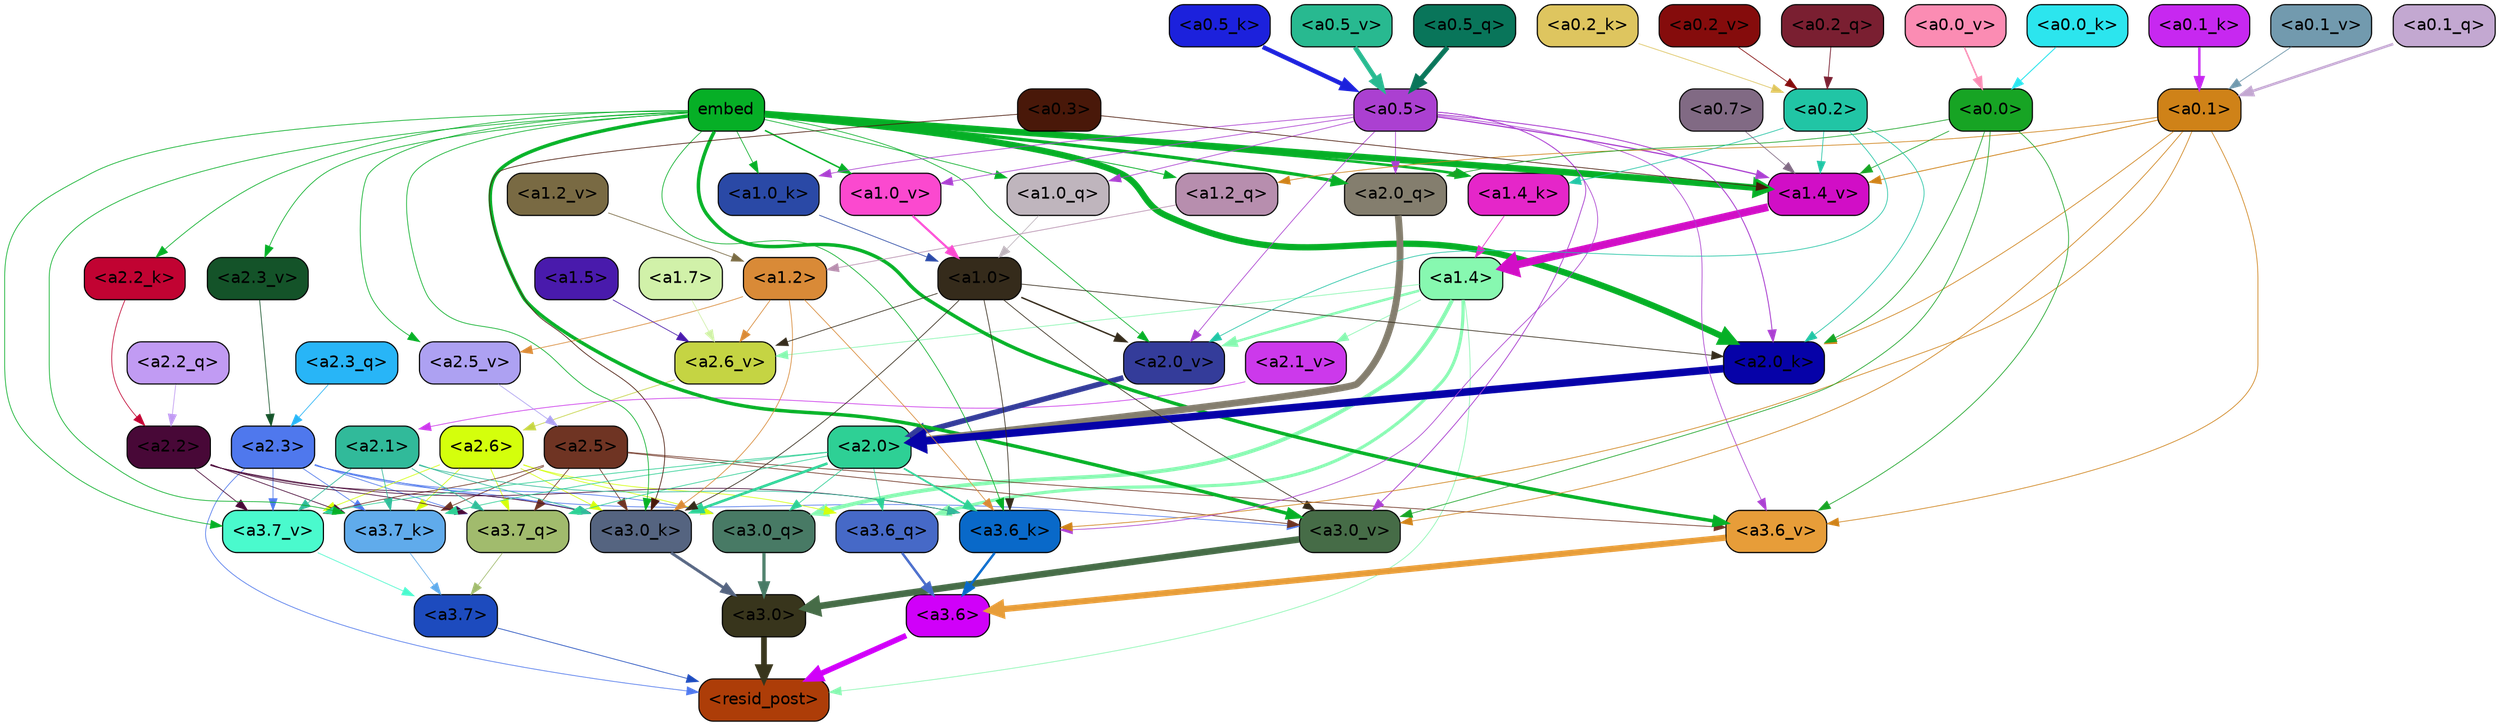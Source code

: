 strict digraph "" {
	graph [bgcolor=transparent,
		layout=dot,
		overlap=false,
		splines=true
	];
	"<a3.7>"	[color=black,
		fillcolor="#1d4bbe",
		fontname=Helvetica,
		shape=box,
		style="filled, rounded"];
	"<resid_post>"	[color=black,
		fillcolor="#ad3d08",
		fontname=Helvetica,
		shape=box,
		style="filled, rounded"];
	"<a3.7>" -> "<resid_post>"	[color="#1d4bbe",
		penwidth=0.6];
	"<a3.6>"	[color=black,
		fillcolor="#d000f9",
		fontname=Helvetica,
		shape=box,
		style="filled, rounded"];
	"<a3.6>" -> "<resid_post>"	[color="#d000f9",
		penwidth=4.751612067222595];
	"<a3.0>"	[color=black,
		fillcolor="#38351c",
		fontname=Helvetica,
		shape=box,
		style="filled, rounded"];
	"<a3.0>" -> "<resid_post>"	[color="#38351c",
		penwidth=4.884142994880676];
	"<a2.3>"	[color=black,
		fillcolor="#4f78ed",
		fontname=Helvetica,
		shape=box,
		style="filled, rounded"];
	"<a2.3>" -> "<resid_post>"	[color="#4f78ed",
		penwidth=0.6];
	"<a3.7_q>"	[color=black,
		fillcolor="#a1bb6d",
		fontname=Helvetica,
		shape=box,
		style="filled, rounded"];
	"<a2.3>" -> "<a3.7_q>"	[color="#4f78ed",
		penwidth=0.6];
	"<a3.0_q>"	[color=black,
		fillcolor="#487a65",
		fontname=Helvetica,
		shape=box,
		style="filled, rounded"];
	"<a2.3>" -> "<a3.0_q>"	[color="#4f78ed",
		penwidth=0.6];
	"<a3.7_k>"	[color=black,
		fillcolor="#60abeb",
		fontname=Helvetica,
		shape=box,
		style="filled, rounded"];
	"<a2.3>" -> "<a3.7_k>"	[color="#4f78ed",
		penwidth=0.6];
	"<a3.0_k>"	[color=black,
		fillcolor="#556480",
		fontname=Helvetica,
		shape=box,
		style="filled, rounded"];
	"<a2.3>" -> "<a3.0_k>"	[color="#4f78ed",
		penwidth=0.6];
	"<a3.7_v>"	[color=black,
		fillcolor="#4afacd",
		fontname=Helvetica,
		shape=box,
		style="filled, rounded"];
	"<a2.3>" -> "<a3.7_v>"	[color="#4f78ed",
		penwidth=0.6];
	"<a3.0_v>"	[color=black,
		fillcolor="#466c47",
		fontname=Helvetica,
		shape=box,
		style="filled, rounded"];
	"<a2.3>" -> "<a3.0_v>"	[color="#4f78ed",
		penwidth=0.6];
	"<a1.4>"	[color=black,
		fillcolor="#87f8b0",
		fontname=Helvetica,
		shape=box,
		style="filled, rounded"];
	"<a1.4>" -> "<resid_post>"	[color="#87f8b0",
		penwidth=0.6];
	"<a3.6_q>"	[color=black,
		fillcolor="#4669c7",
		fontname=Helvetica,
		shape=box,
		style="filled, rounded"];
	"<a1.4>" -> "<a3.6_q>"	[color="#87f8b0",
		penwidth=2.6469622254371643];
	"<a1.4>" -> "<a3.0_q>"	[color="#87f8b0",
		penwidth=3.3040847778320312];
	"<a2.6_v>"	[color=black,
		fillcolor="#c5d443",
		fontname=Helvetica,
		shape=box,
		style="filled, rounded"];
	"<a1.4>" -> "<a2.6_v>"	[color="#87f8b0",
		penwidth=0.6];
	"<a2.1_v>"	[color=black,
		fillcolor="#cc39eb",
		fontname=Helvetica,
		shape=box,
		style="filled, rounded"];
	"<a1.4>" -> "<a2.1_v>"	[color="#87f8b0",
		penwidth=0.6];
	"<a2.0_v>"	[color=black,
		fillcolor="#343c9a",
		fontname=Helvetica,
		shape=box,
		style="filled, rounded"];
	"<a1.4>" -> "<a2.0_v>"	[color="#87f8b0",
		penwidth=2.1286070346832275];
	"<a3.7_q>" -> "<a3.7>"	[color="#a1bb6d",
		penwidth=0.6];
	"<a3.6_q>" -> "<a3.6>"	[color="#4669c7",
		penwidth=2.091020345687866];
	"<a3.0_q>" -> "<a3.0>"	[color="#487a65",
		penwidth=2.7421876192092896];
	"<a3.7_k>" -> "<a3.7>"	[color="#60abeb",
		penwidth=0.6];
	"<a3.6_k>"	[color=black,
		fillcolor="#0969c9",
		fontname=Helvetica,
		shape=box,
		style="filled, rounded"];
	"<a3.6_k>" -> "<a3.6>"	[color="#0969c9",
		penwidth=2.048597991466522];
	"<a3.0_k>" -> "<a3.0>"	[color="#556480",
		penwidth=2.476402521133423];
	"<a3.7_v>" -> "<a3.7>"	[color="#4afacd",
		penwidth=0.6];
	"<a3.6_v>"	[color=black,
		fillcolor="#e79d39",
		fontname=Helvetica,
		shape=box,
		style="filled, rounded"];
	"<a3.6_v>" -> "<a3.6>"	[color="#e79d39",
		penwidth=5.2550448179244995];
	"<a3.0_v>" -> "<a3.0>"	[color="#466c47",
		penwidth=5.652270674705505];
	"<a2.6>"	[color=black,
		fillcolor="#d4ff0c",
		fontname=Helvetica,
		shape=box,
		style="filled, rounded"];
	"<a2.6>" -> "<a3.7_q>"	[color="#d4ff0c",
		penwidth=0.6];
	"<a2.6>" -> "<a3.6_q>"	[color="#d4ff0c",
		penwidth=0.6];
	"<a2.6>" -> "<a3.0_q>"	[color="#d4ff0c",
		penwidth=0.6];
	"<a2.6>" -> "<a3.7_k>"	[color="#d4ff0c",
		penwidth=0.6];
	"<a2.6>" -> "<a3.0_k>"	[color="#d4ff0c",
		penwidth=0.6];
	"<a2.6>" -> "<a3.7_v>"	[color="#d4ff0c",
		penwidth=0.6];
	"<a2.5>"	[color=black,
		fillcolor="#6f3423",
		fontname=Helvetica,
		shape=box,
		style="filled, rounded"];
	"<a2.5>" -> "<a3.7_q>"	[color="#6f3423",
		penwidth=0.6];
	"<a2.5>" -> "<a3.7_k>"	[color="#6f3423",
		penwidth=0.6];
	"<a2.5>" -> "<a3.0_k>"	[color="#6f3423",
		penwidth=0.6];
	"<a2.5>" -> "<a3.7_v>"	[color="#6f3423",
		penwidth=0.6];
	"<a2.5>" -> "<a3.6_v>"	[color="#6f3423",
		penwidth=0.6];
	"<a2.5>" -> "<a3.0_v>"	[color="#6f3423",
		penwidth=0.6];
	"<a2.2>"	[color=black,
		fillcolor="#480837",
		fontname=Helvetica,
		shape=box,
		style="filled, rounded"];
	"<a2.2>" -> "<a3.7_q>"	[color="#480837",
		penwidth=0.6];
	"<a2.2>" -> "<a3.7_k>"	[color="#480837",
		penwidth=0.6];
	"<a2.2>" -> "<a3.6_k>"	[color="#480837",
		penwidth=0.6];
	"<a2.2>" -> "<a3.0_k>"	[color="#480837",
		penwidth=0.6];
	"<a2.2>" -> "<a3.7_v>"	[color="#480837",
		penwidth=0.6];
	"<a2.1>"	[color=black,
		fillcolor="#31ba9a",
		fontname=Helvetica,
		shape=box,
		style="filled, rounded"];
	"<a2.1>" -> "<a3.7_q>"	[color="#31ba9a",
		penwidth=0.6];
	"<a2.1>" -> "<a3.7_k>"	[color="#31ba9a",
		penwidth=0.6];
	"<a2.1>" -> "<a3.6_k>"	[color="#31ba9a",
		penwidth=0.6];
	"<a2.1>" -> "<a3.0_k>"	[color="#31ba9a",
		penwidth=0.6];
	"<a2.1>" -> "<a3.7_v>"	[color="#31ba9a",
		penwidth=0.6];
	"<a2.0>"	[color=black,
		fillcolor="#2ed095",
		fontname=Helvetica,
		shape=box,
		style="filled, rounded"];
	"<a2.0>" -> "<a3.7_q>"	[color="#2ed095",
		penwidth=0.6];
	"<a2.0>" -> "<a3.6_q>"	[color="#2ed095",
		penwidth=0.6];
	"<a2.0>" -> "<a3.0_q>"	[color="#2ed095",
		penwidth=0.6];
	"<a2.0>" -> "<a3.7_k>"	[color="#2ed095",
		penwidth=0.6];
	"<a2.0>" -> "<a3.6_k>"	[color="#2ed095",
		penwidth=1.4757367372512817];
	"<a2.0>" -> "<a3.0_k>"	[color="#2ed095",
		penwidth=2.2137351036071777];
	"<a2.0>" -> "<a3.7_v>"	[color="#2ed095",
		penwidth=0.6];
	embed	[color=black,
		fillcolor="#06af26",
		fontname=Helvetica,
		shape=box,
		style="filled, rounded"];
	embed -> "<a3.7_k>"	[color="#06af26",
		penwidth=0.6];
	embed -> "<a3.6_k>"	[color="#06af26",
		penwidth=0.6];
	embed -> "<a3.0_k>"	[color="#06af26",
		penwidth=0.6];
	embed -> "<a3.7_v>"	[color="#06af26",
		penwidth=0.6];
	embed -> "<a3.6_v>"	[color="#06af26",
		penwidth=2.9582033157348633];
	embed -> "<a3.0_v>"	[color="#06af26",
		penwidth=2.972973108291626];
	"<a2.0_q>"	[color=black,
		fillcolor="#847e6e",
		fontname=Helvetica,
		shape=box,
		style="filled, rounded"];
	embed -> "<a2.0_q>"	[color="#06af26",
		penwidth=2.7699792869389057];
	"<a2.2_k>"	[color=black,
		fillcolor="#c10332",
		fontname=Helvetica,
		shape=box,
		style="filled, rounded"];
	embed -> "<a2.2_k>"	[color="#06af26",
		penwidth=0.6];
	"<a2.0_k>"	[color=black,
		fillcolor="#0602a8",
		fontname=Helvetica,
		shape=box,
		style="filled, rounded"];
	embed -> "<a2.0_k>"	[color="#06af26",
		penwidth=5.362775564193726];
	"<a2.5_v>"	[color=black,
		fillcolor="#ada1f2",
		fontname=Helvetica,
		shape=box,
		style="filled, rounded"];
	embed -> "<a2.5_v>"	[color="#06af26",
		penwidth=0.6];
	"<a2.3_v>"	[color=black,
		fillcolor="#145329",
		fontname=Helvetica,
		shape=box,
		style="filled, rounded"];
	embed -> "<a2.3_v>"	[color="#06af26",
		penwidth=0.6];
	embed -> "<a2.0_v>"	[color="#06af26",
		penwidth=0.6];
	"<a1.2_q>"	[color=black,
		fillcolor="#b78eae",
		fontname=Helvetica,
		shape=box,
		style="filled, rounded"];
	embed -> "<a1.2_q>"	[color="#06af26",
		penwidth=0.7193574905395508];
	"<a1.0_q>"	[color=black,
		fillcolor="#bfb5bd",
		fontname=Helvetica,
		shape=box,
		style="filled, rounded"];
	embed -> "<a1.0_q>"	[color="#06af26",
		penwidth=0.6];
	"<a1.4_k>"	[color=black,
		fillcolor="#e526c9",
		fontname=Helvetica,
		shape=box,
		style="filled, rounded"];
	embed -> "<a1.4_k>"	[color="#06af26",
		penwidth=2.147887945175171];
	"<a1.0_k>"	[color=black,
		fillcolor="#2a49a6",
		fontname=Helvetica,
		shape=box,
		style="filled, rounded"];
	embed -> "<a1.0_k>"	[color="#06af26",
		penwidth=0.6];
	"<a1.4_v>"	[color=black,
		fillcolor="#d10ec6",
		fontname=Helvetica,
		shape=box,
		style="filled, rounded"];
	embed -> "<a1.4_v>"	[color="#06af26",
		penwidth=5.545122385025024];
	"<a1.0_v>"	[color=black,
		fillcolor="#fb49cf",
		fontname=Helvetica,
		shape=box,
		style="filled, rounded"];
	embed -> "<a1.0_v>"	[color="#06af26",
		penwidth=1.26444411277771];
	"<a1.2>"	[color=black,
		fillcolor="#d98a37",
		fontname=Helvetica,
		shape=box,
		style="filled, rounded"];
	"<a1.2>" -> "<a3.6_k>"	[color="#d98a37",
		penwidth=0.6];
	"<a1.2>" -> "<a3.0_k>"	[color="#d98a37",
		penwidth=0.6];
	"<a1.2>" -> "<a2.6_v>"	[color="#d98a37",
		penwidth=0.6];
	"<a1.2>" -> "<a2.5_v>"	[color="#d98a37",
		penwidth=0.6];
	"<a1.0>"	[color=black,
		fillcolor="#352b1b",
		fontname=Helvetica,
		shape=box,
		style="filled, rounded"];
	"<a1.0>" -> "<a3.6_k>"	[color="#352b1b",
		penwidth=0.6];
	"<a1.0>" -> "<a3.0_k>"	[color="#352b1b",
		penwidth=0.6];
	"<a1.0>" -> "<a3.0_v>"	[color="#352b1b",
		penwidth=0.6];
	"<a1.0>" -> "<a2.0_k>"	[color="#352b1b",
		penwidth=0.6];
	"<a1.0>" -> "<a2.6_v>"	[color="#352b1b",
		penwidth=0.6];
	"<a1.0>" -> "<a2.0_v>"	[color="#352b1b",
		penwidth=1.2240618467330933];
	"<a0.5>"	[color=black,
		fillcolor="#ab40d1",
		fontname=Helvetica,
		shape=box,
		style="filled, rounded"];
	"<a0.5>" -> "<a3.6_k>"	[color="#ab40d1",
		penwidth=0.6];
	"<a0.5>" -> "<a3.6_v>"	[color="#ab40d1",
		penwidth=0.6];
	"<a0.5>" -> "<a3.0_v>"	[color="#ab40d1",
		penwidth=0.6790935099124908];
	"<a0.5>" -> "<a2.0_q>"	[color="#ab40d1",
		penwidth=0.6];
	"<a0.5>" -> "<a2.0_k>"	[color="#ab40d1",
		penwidth=0.7897988557815552];
	"<a0.5>" -> "<a2.0_v>"	[color="#ab40d1",
		penwidth=0.6];
	"<a0.5>" -> "<a1.0_q>"	[color="#ab40d1",
		penwidth=0.6];
	"<a0.5>" -> "<a1.0_k>"	[color="#ab40d1",
		penwidth=0.6];
	"<a0.5>" -> "<a1.4_v>"	[color="#ab40d1",
		penwidth=1.0479987859725952];
	"<a0.5>" -> "<a1.0_v>"	[color="#ab40d1",
		penwidth=0.6];
	"<a0.1>"	[color=black,
		fillcolor="#cf8218",
		fontname=Helvetica,
		shape=box,
		style="filled, rounded"];
	"<a0.1>" -> "<a3.6_k>"	[color="#cf8218",
		penwidth=0.6];
	"<a0.1>" -> "<a3.6_v>"	[color="#cf8218",
		penwidth=0.6];
	"<a0.1>" -> "<a3.0_v>"	[color="#cf8218",
		penwidth=0.6];
	"<a0.1>" -> "<a2.0_k>"	[color="#cf8218",
		penwidth=0.6];
	"<a0.1>" -> "<a1.2_q>"	[color="#cf8218",
		penwidth=0.6];
	"<a0.1>" -> "<a1.4_v>"	[color="#cf8218",
		penwidth=0.7031502723693848];
	"<a0.3>"	[color=black,
		fillcolor="#491809",
		fontname=Helvetica,
		shape=box,
		style="filled, rounded"];
	"<a0.3>" -> "<a3.0_k>"	[color="#491809",
		penwidth=0.6];
	"<a0.3>" -> "<a1.4_v>"	[color="#491809",
		penwidth=0.6];
	"<a0.0>"	[color=black,
		fillcolor="#17a424",
		fontname=Helvetica,
		shape=box,
		style="filled, rounded"];
	"<a0.0>" -> "<a3.6_v>"	[color="#17a424",
		penwidth=0.6];
	"<a0.0>" -> "<a3.0_v>"	[color="#17a424",
		penwidth=0.6];
	"<a0.0>" -> "<a2.0_q>"	[color="#17a424",
		penwidth=0.6];
	"<a0.0>" -> "<a2.0_k>"	[color="#17a424",
		penwidth=0.6];
	"<a0.0>" -> "<a1.4_v>"	[color="#17a424",
		penwidth=0.6];
	"<a2.3_q>"	[color=black,
		fillcolor="#28b5f7",
		fontname=Helvetica,
		shape=box,
		style="filled, rounded"];
	"<a2.3_q>" -> "<a2.3>"	[color="#28b5f7",
		penwidth=0.6];
	"<a2.2_q>"	[color=black,
		fillcolor="#c19bf3",
		fontname=Helvetica,
		shape=box,
		style="filled, rounded"];
	"<a2.2_q>" -> "<a2.2>"	[color="#c19bf3",
		penwidth=0.6];
	"<a2.0_q>" -> "<a2.0>"	[color="#847e6e",
		penwidth=5.819834470748901];
	"<a2.2_k>" -> "<a2.2>"	[color="#c10332",
		penwidth=0.6];
	"<a2.0_k>" -> "<a2.0>"	[color="#0602a8",
		penwidth=6.470837593078613];
	"<a2.6_v>" -> "<a2.6>"	[color="#c5d443",
		penwidth=0.6];
	"<a2.5_v>" -> "<a2.5>"	[color="#ada1f2",
		penwidth=0.6];
	"<a2.3_v>" -> "<a2.3>"	[color="#145329",
		penwidth=0.6];
	"<a2.1_v>" -> "<a2.1>"	[color="#cc39eb",
		penwidth=0.6];
	"<a2.0_v>" -> "<a2.0>"	[color="#343c9a",
		penwidth=4.5950857400894165];
	"<a0.2>"	[color=black,
		fillcolor="#21c5a5",
		fontname=Helvetica,
		shape=box,
		style="filled, rounded"];
	"<a0.2>" -> "<a2.0_k>"	[color="#21c5a5",
		penwidth=0.6];
	"<a0.2>" -> "<a2.0_v>"	[color="#21c5a5",
		penwidth=0.6];
	"<a0.2>" -> "<a1.4_k>"	[color="#21c5a5",
		penwidth=0.6];
	"<a0.2>" -> "<a1.4_v>"	[color="#21c5a5",
		penwidth=0.6];
	"<a1.7>"	[color=black,
		fillcolor="#d1f1a9",
		fontname=Helvetica,
		shape=box,
		style="filled, rounded"];
	"<a1.7>" -> "<a2.6_v>"	[color="#d1f1a9",
		penwidth=0.6];
	"<a1.5>"	[color=black,
		fillcolor="#491aac",
		fontname=Helvetica,
		shape=box,
		style="filled, rounded"];
	"<a1.5>" -> "<a2.6_v>"	[color="#491aac",
		penwidth=0.6];
	"<a1.2_q>" -> "<a1.2>"	[color="#b78eae",
		penwidth=0.6];
	"<a1.0_q>" -> "<a1.0>"	[color="#bfb5bd",
		penwidth=0.6];
	"<a1.4_k>" -> "<a1.4>"	[color="#e526c9",
		penwidth=0.6];
	"<a1.0_k>" -> "<a1.0>"	[color="#2a49a6",
		penwidth=0.6];
	"<a1.4_v>" -> "<a1.4>"	[color="#d10ec6",
		penwidth=6.635385513305664];
	"<a1.2_v>"	[color=black,
		fillcolor="#796a43",
		fontname=Helvetica,
		shape=box,
		style="filled, rounded"];
	"<a1.2_v>" -> "<a1.2>"	[color="#796a43",
		penwidth=0.6];
	"<a1.0_v>" -> "<a1.0>"	[color="#fb49cf",
		penwidth=1.807669460773468];
	"<a0.7>"	[color=black,
		fillcolor="#816a84",
		fontname=Helvetica,
		shape=box,
		style="filled, rounded"];
	"<a0.7>" -> "<a1.4_v>"	[color="#816a84",
		penwidth=0.6];
	"<a0.5_q>"	[color=black,
		fillcolor="#09755a",
		fontname=Helvetica,
		shape=box,
		style="filled, rounded"];
	"<a0.5_q>" -> "<a0.5>"	[color="#09755a",
		penwidth=4.201210081577301];
	"<a0.2_q>"	[color=black,
		fillcolor="#7a1f31",
		fontname=Helvetica,
		shape=box,
		style="filled, rounded"];
	"<a0.2_q>" -> "<a0.2>"	[color="#7a1f31",
		penwidth=0.6669397354125977];
	"<a0.1_q>"	[color=black,
		fillcolor="#c3a8d1",
		fontname=Helvetica,
		shape=box,
		style="filled, rounded"];
	"<a0.1_q>" -> "<a0.1>"	[color="#c3a8d1",
		penwidth=2.1428754329681396];
	"<a0.5_k>"	[color=black,
		fillcolor="#1c21dc",
		fontname=Helvetica,
		shape=box,
		style="filled, rounded"];
	"<a0.5_k>" -> "<a0.5>"	[color="#1c21dc",
		penwidth=3.780391812324524];
	"<a0.2_k>"	[color=black,
		fillcolor="#dec55f",
		fontname=Helvetica,
		shape=box,
		style="filled, rounded"];
	"<a0.2_k>" -> "<a0.2>"	[color="#dec55f",
		penwidth=0.6];
	"<a0.1_k>"	[color=black,
		fillcolor="#c728f0",
		fontname=Helvetica,
		shape=box,
		style="filled, rounded"];
	"<a0.1_k>" -> "<a0.1>"	[color="#c728f0",
		penwidth=2.0809476375579834];
	"<a0.0_k>"	[color=black,
		fillcolor="#2ce5ee",
		fontname=Helvetica,
		shape=box,
		style="filled, rounded"];
	"<a0.0_k>" -> "<a0.0>"	[color="#2ce5ee",
		penwidth=0.8123311996459961];
	"<a0.5_v>"	[color=black,
		fillcolor="#28b990",
		fontname=Helvetica,
		shape=box,
		style="filled, rounded"];
	"<a0.5_v>" -> "<a0.5>"	[color="#28b990",
		penwidth=4.0294036865234375];
	"<a0.2_v>"	[color=black,
		fillcolor="#850c0c",
		fontname=Helvetica,
		shape=box,
		style="filled, rounded"];
	"<a0.2_v>" -> "<a0.2>"	[color="#850c0c",
		penwidth=0.6];
	"<a0.1_v>"	[color=black,
		fillcolor="#729aae",
		fontname=Helvetica,
		shape=box,
		style="filled, rounded"];
	"<a0.1_v>" -> "<a0.1>"	[color="#729aae",
		penwidth=0.6631441116333008];
	"<a0.0_v>"	[color=black,
		fillcolor="#fb8cb3",
		fontname=Helvetica,
		shape=box,
		style="filled, rounded"];
	"<a0.0_v>" -> "<a0.0>"	[color="#fb8cb3",
		penwidth=1.2803640365600586];
}
